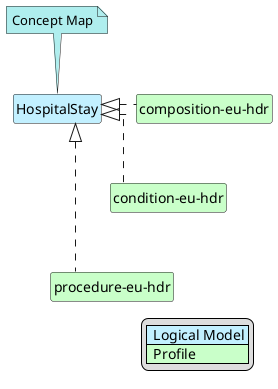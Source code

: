 @startuml
hide circle
hide stereotype
hide members
hide methods
skinparam linetype ortho
skinparam class {
BackgroundColor<<LogicalModel>> #APPLICATION
BackgroundColor<<Profile>> #TECHNOLOGY
}
legend right
| <#APPLICATION>  Logical Model |
| <#TECHNOLOGY>  Profile |
endlegend
class "HospitalStay" <<LogicalModel>> [[StructureDefinition-HospitalStay.html]]
note top #PaleTurquoise [[ConceptMap-hospitalStay2FHIR-eu-hdr.html]]
Concept Map
endnote
class "composition-eu-hdr" <<Profile>> [[StructureDefinition-composition-eu-hdr.html]]
"HospitalStay" <|. "composition-eu-hdr"
class "condition-eu-hdr" <<Profile>> [[StructureDefinition-condition-eu-hdr.html]]
"HospitalStay" <|. "condition-eu-hdr"
"composition-eu-hdr" -d[hidden]-> "condition-eu-hdr"
class "procedure-eu-hdr" <<Profile>> [[StructureDefinition-procedure-eu-hdr.html]]
"HospitalStay" <|. "procedure-eu-hdr"
"condition-eu-hdr" -d[hidden]-> "procedure-eu-hdr"
@enduml